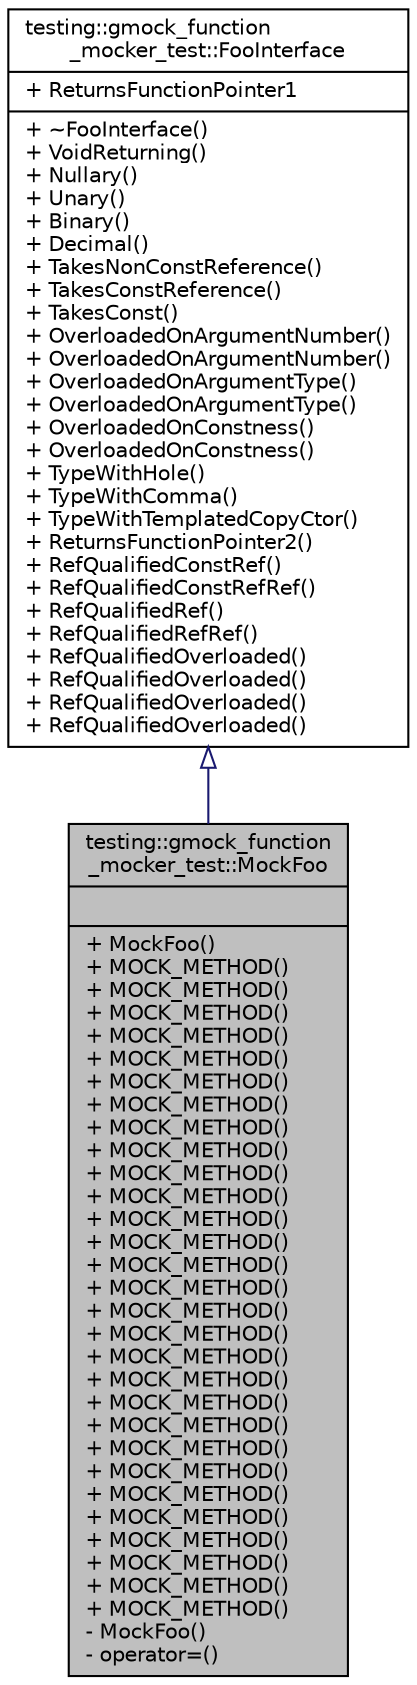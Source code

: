 digraph "testing::gmock_function_mocker_test::MockFoo"
{
 // LATEX_PDF_SIZE
  bgcolor="transparent";
  edge [fontname="Helvetica",fontsize="10",labelfontname="Helvetica",labelfontsize="10"];
  node [fontname="Helvetica",fontsize="10",shape=record];
  Node1 [label="{testing::gmock_function\l_mocker_test::MockFoo\n||+ MockFoo()\l+ MOCK_METHOD()\l+ MOCK_METHOD()\l+ MOCK_METHOD()\l+ MOCK_METHOD()\l+ MOCK_METHOD()\l+ MOCK_METHOD()\l+ MOCK_METHOD()\l+ MOCK_METHOD()\l+ MOCK_METHOD()\l+ MOCK_METHOD()\l+ MOCK_METHOD()\l+ MOCK_METHOD()\l+ MOCK_METHOD()\l+ MOCK_METHOD()\l+ MOCK_METHOD()\l+ MOCK_METHOD()\l+ MOCK_METHOD()\l+ MOCK_METHOD()\l+ MOCK_METHOD()\l+ MOCK_METHOD()\l+ MOCK_METHOD()\l+ MOCK_METHOD()\l+ MOCK_METHOD()\l+ MOCK_METHOD()\l+ MOCK_METHOD()\l+ MOCK_METHOD()\l+ MOCK_METHOD()\l+ MOCK_METHOD()\l+ MOCK_METHOD()\l- MockFoo()\l- operator=()\l}",height=0.2,width=0.4,color="black", fillcolor="grey75", style="filled", fontcolor="black",tooltip=" "];
  Node2 -> Node1 [dir="back",color="midnightblue",fontsize="10",style="solid",arrowtail="onormal",fontname="Helvetica"];
  Node2 [label="{testing::gmock_function\l_mocker_test::FooInterface\n|+ ReturnsFunctionPointer1\l|+ ~FooInterface()\l+ VoidReturning()\l+ Nullary()\l+ Unary()\l+ Binary()\l+ Decimal()\l+ TakesNonConstReference()\l+ TakesConstReference()\l+ TakesConst()\l+ OverloadedOnArgumentNumber()\l+ OverloadedOnArgumentNumber()\l+ OverloadedOnArgumentType()\l+ OverloadedOnArgumentType()\l+ OverloadedOnConstness()\l+ OverloadedOnConstness()\l+ TypeWithHole()\l+ TypeWithComma()\l+ TypeWithTemplatedCopyCtor()\l+ ReturnsFunctionPointer2()\l+ RefQualifiedConstRef()\l+ RefQualifiedConstRefRef()\l+ RefQualifiedRef()\l+ RefQualifiedRefRef()\l+ RefQualifiedOverloaded()\l+ RefQualifiedOverloaded()\l+ RefQualifiedOverloaded()\l+ RefQualifiedOverloaded()\l}",height=0.2,width=0.4,color="black",URL="$classtesting_1_1gmock__function__mocker__test_1_1FooInterface.html",tooltip=" "];
}
